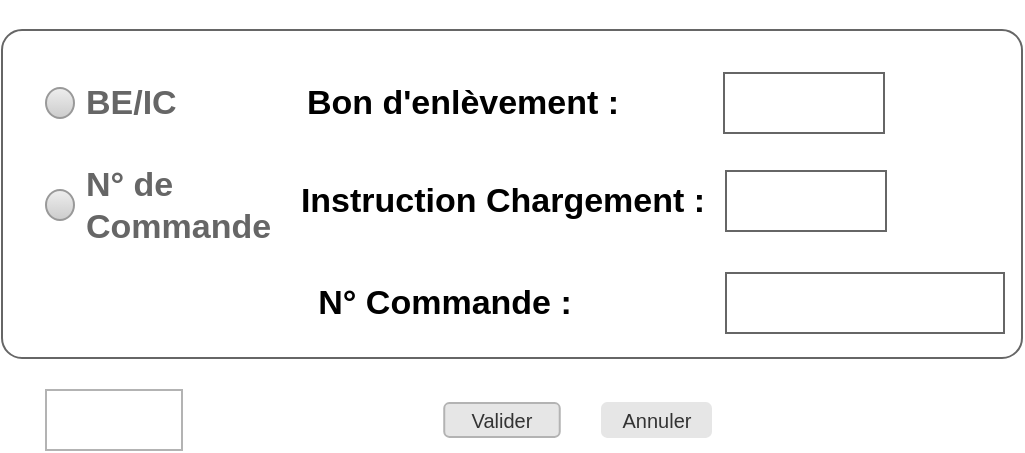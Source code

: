 <mxfile version="15.9.1" type="github">
  <diagram id="a0E6QZM2HZ-s7aH5WRqD" name="Page-1">
    <mxGraphModel dx="1422" dy="705" grid="1" gridSize="10" guides="1" tooltips="1" connect="1" arrows="1" fold="1" page="1" pageScale="1" pageWidth="827" pageHeight="1169" math="0" shadow="0">
      <root>
        <mxCell id="0" />
        <mxCell id="1" parent="0" />
        <mxCell id="RB50mdJiRusD2UhwO1DG-13" value="" style="shape=mxgraph.mockup.containers.marginRect;rectMarginTop=10;strokeColor=#666666;strokeWidth=1;dashed=0;rounded=1;arcSize=5;recursiveResize=0;fontSize=17;fillColor=none;" vertex="1" parent="1">
          <mxGeometry x="50" y="110" width="510" height="174" as="geometry" />
        </mxCell>
        <mxCell id="RB50mdJiRusD2UhwO1DG-14" value="" style="shape=rect;strokeColor=none;fillColor=none;strokeWidth=1;dashed=0;rounded=1;arcSize=20;fontColor=none;fontSize=17;spacing=2;spacingTop=-2;align=left;autosize=1;spacingLeft=4;resizeWidth=0;resizeHeight=0;perimeter=none;noLabel=1;" vertex="1" parent="RB50mdJiRusD2UhwO1DG-13">
          <mxGeometry x="5" y="-5" width="50" height="40" as="geometry" />
        </mxCell>
        <mxCell id="RB50mdJiRusD2UhwO1DG-2" value="&lt;b&gt;BE/IC&lt;/b&gt;" style="shape=ellipse;fillColor=#eeeeee;strokeColor=#999999;gradientColor=#cccccc;html=1;align=left;spacingLeft=4;fontSize=17;fontColor=#666666;labelPosition=right;shadow=0;" vertex="1" parent="1">
          <mxGeometry x="72" y="149" width="14" height="15" as="geometry" />
        </mxCell>
        <mxCell id="RB50mdJiRusD2UhwO1DG-5" value="&lt;b&gt;N° de&lt;br&gt;Commande&lt;/b&gt;" style="shape=ellipse;fillColor=#eeeeee;strokeColor=#999999;gradientColor=#cccccc;html=1;align=left;spacingLeft=4;fontSize=17;fontColor=#666666;labelPosition=right;shadow=0;" vertex="1" parent="1">
          <mxGeometry x="72" y="200" width="14" height="15" as="geometry" />
        </mxCell>
        <mxCell id="RB50mdJiRusD2UhwO1DG-6" value="" style="strokeWidth=1;shadow=0;dashed=0;align=center;html=1;shape=mxgraph.mockup.text.textBox;fontColor=#666666;align=left;fontSize=17;spacingLeft=4;spacingTop=-3;strokeColor=#666666;mainText=" vertex="1" parent="1">
          <mxGeometry x="411" y="141.5" width="80" height="30" as="geometry" />
        </mxCell>
        <mxCell id="RB50mdJiRusD2UhwO1DG-7" value="&lt;font style=&quot;font-size: 17px&quot;&gt;&lt;b&gt;Bon d&#39;enlèvement :&lt;/b&gt;&lt;/font&gt;" style="text;html=1;align=center;verticalAlign=middle;resizable=0;points=[];autosize=1;strokeColor=none;fillColor=none;" vertex="1" parent="1">
          <mxGeometry x="195" y="146.5" width="170" height="20" as="geometry" />
        </mxCell>
        <mxCell id="RB50mdJiRusD2UhwO1DG-8" value="" style="strokeWidth=1;shadow=0;dashed=0;align=center;html=1;shape=mxgraph.mockup.text.textBox;fontColor=#666666;align=left;fontSize=17;spacingLeft=4;spacingTop=-3;strokeColor=#666666;mainText=" vertex="1" parent="1">
          <mxGeometry x="412" y="190.5" width="80" height="30" as="geometry" />
        </mxCell>
        <mxCell id="RB50mdJiRusD2UhwO1DG-9" value="&lt;font style=&quot;font-size: 17px&quot;&gt;&lt;b&gt;Instruction Chargement :&lt;/b&gt;&lt;/font&gt;" style="text;html=1;align=center;verticalAlign=middle;resizable=0;points=[];autosize=1;strokeColor=none;fillColor=none;" vertex="1" parent="1">
          <mxGeometry x="190" y="195.5" width="220" height="20" as="geometry" />
        </mxCell>
        <mxCell id="RB50mdJiRusD2UhwO1DG-10" value="" style="strokeWidth=1;shadow=0;dashed=0;align=center;html=1;shape=mxgraph.mockup.text.textBox;fontColor=#666666;align=left;fontSize=17;spacingLeft=4;spacingTop=-3;strokeColor=#666666;mainText=" vertex="1" parent="1">
          <mxGeometry x="412" y="241.5" width="139" height="30" as="geometry" />
        </mxCell>
        <mxCell id="RB50mdJiRusD2UhwO1DG-11" value="&lt;font style=&quot;font-size: 17px&quot;&gt;&lt;b&gt;N° Commande :&lt;/b&gt;&lt;/font&gt;" style="text;html=1;align=center;verticalAlign=middle;resizable=0;points=[];autosize=1;strokeColor=none;fillColor=none;" vertex="1" parent="1">
          <mxGeometry x="201" y="246.5" width="140" height="20" as="geometry" />
        </mxCell>
        <mxCell id="RB50mdJiRusD2UhwO1DG-12" value="" style="strokeWidth=1;shadow=0;dashed=0;align=center;html=1;shape=mxgraph.mockup.text.textBox;fontColor=#666666;align=left;fontSize=17;spacingLeft=4;spacingTop=-3;strokeColor=#B3B3B3;mainText=;fillColor=none;" vertex="1" parent="1">
          <mxGeometry x="72" y="300" width="68" height="30" as="geometry" />
        </mxCell>
        <mxCell id="RB50mdJiRusD2UhwO1DG-18" value="Valider" style="rounded=1;html=1;shadow=0;dashed=0;whiteSpace=wrap;fontSize=10;fillColor=#E6E6E6;align=center;strokeColor=#B3B3B3;fontColor=#333333;" vertex="1" parent="1">
          <mxGeometry x="271.12" y="306.56" width="57.75" height="16.88" as="geometry" />
        </mxCell>
        <mxCell id="RB50mdJiRusD2UhwO1DG-19" value="Annuler" style="rounded=1;html=1;shadow=0;dashed=0;whiteSpace=wrap;fontSize=10;fillColor=#E6E6E6;align=center;strokeColor=#E6E6E6;fontColor=#333333;" vertex="1" parent="1">
          <mxGeometry x="350" y="306.56" width="54.5" height="16.88" as="geometry" />
        </mxCell>
      </root>
    </mxGraphModel>
  </diagram>
</mxfile>
